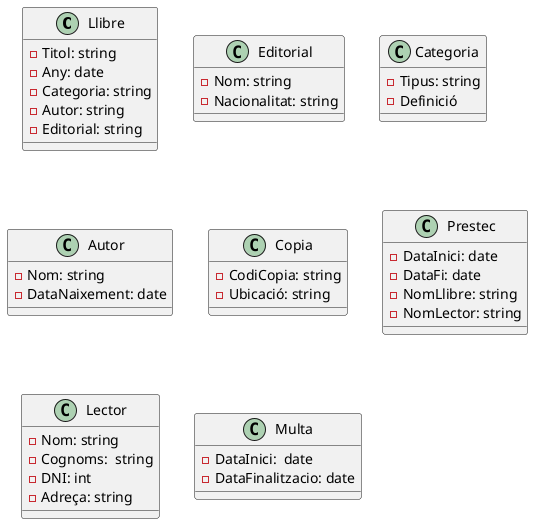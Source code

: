 @startuml

class Llibre{
    -Titol: string
    -Any: date
    -Categoria: string
    -Autor: string
    -Editorial: string
}

class Editorial{
    -Nom: string
    -Nacionalitat: string
}

class Categoria{
    -Tipus: string
    -Definició
}

class Autor{
    -Nom: string
    -DataNaixement: date 
}

class Copia{
    -CodiCopia: string
    -Ubicació: string
}

class Prestec{
    -DataInici: date
    -DataFi: date
    -NomLlibre: string
    -NomLector: string
}

class Lector{
    -Nom: string
    -Cognoms:  string
    -DNI: int
    -Adreça: string
}

class Multa{
    -DataInici:  date
    -DataFinalitzacio: date
}


@enduml